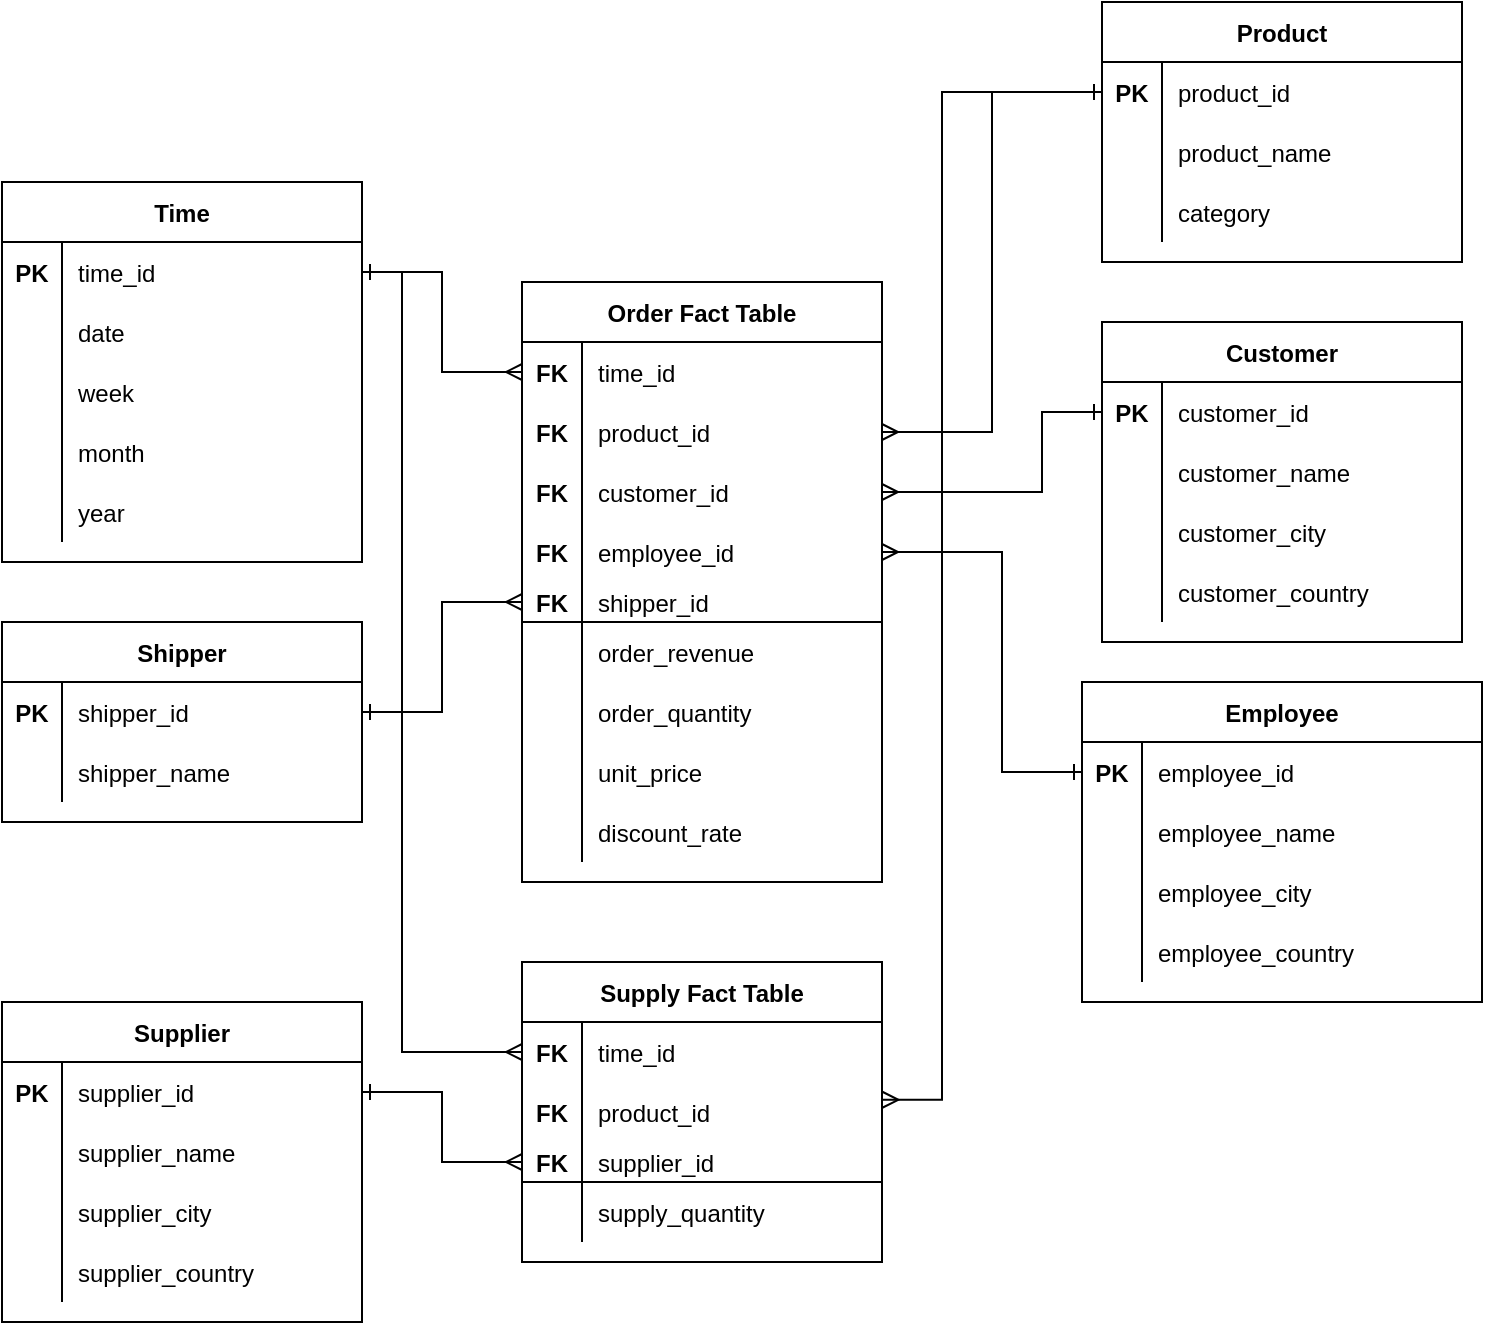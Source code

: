 <mxfile version="16.5.3" type="github">
  <diagram id="R2lEEEUBdFMjLlhIrx00" name="Page-1">
    <mxGraphModel dx="1261" dy="672" grid="1" gridSize="10" guides="1" tooltips="1" connect="1" arrows="1" fold="1" page="1" pageScale="1" pageWidth="850" pageHeight="1100" math="0" shadow="0" extFonts="Permanent Marker^https://fonts.googleapis.com/css?family=Permanent+Marker">
      <root>
        <mxCell id="0" />
        <mxCell id="1" parent="0" />
        <mxCell id="si4QWEtnoT7wcZtUPg7L-1" value="Order Fact Table" style="shape=table;startSize=30;container=1;collapsible=1;childLayout=tableLayout;fixedRows=1;rowLines=0;fontStyle=1;align=center;resizeLast=1;" vertex="1" parent="1">
          <mxGeometry x="270" y="330" width="180" height="300" as="geometry" />
        </mxCell>
        <mxCell id="si4QWEtnoT7wcZtUPg7L-5" value="" style="shape=tableRow;horizontal=0;startSize=0;swimlaneHead=0;swimlaneBody=0;fillColor=none;collapsible=0;dropTarget=0;points=[[0,0.5],[1,0.5]];portConstraint=eastwest;top=0;left=0;right=0;bottom=0;rounded=0;shadow=0;sketch=0;swimlaneFillColor=default;" vertex="1" parent="si4QWEtnoT7wcZtUPg7L-1">
          <mxGeometry y="30" width="180" height="30" as="geometry" />
        </mxCell>
        <mxCell id="si4QWEtnoT7wcZtUPg7L-6" value="FK" style="shape=partialRectangle;connectable=0;fillColor=none;top=0;left=0;bottom=0;right=0;editable=1;overflow=hidden;fontStyle=1" vertex="1" parent="si4QWEtnoT7wcZtUPg7L-5">
          <mxGeometry width="30" height="30" as="geometry">
            <mxRectangle width="30" height="30" as="alternateBounds" />
          </mxGeometry>
        </mxCell>
        <mxCell id="si4QWEtnoT7wcZtUPg7L-7" value="time_id" style="shape=partialRectangle;connectable=0;fillColor=none;top=0;left=0;bottom=0;right=0;align=left;spacingLeft=6;overflow=hidden;fontStyle=0" vertex="1" parent="si4QWEtnoT7wcZtUPg7L-5">
          <mxGeometry x="30" width="150" height="30" as="geometry">
            <mxRectangle width="150" height="30" as="alternateBounds" />
          </mxGeometry>
        </mxCell>
        <mxCell id="si4QWEtnoT7wcZtUPg7L-8" value="" style="shape=tableRow;horizontal=0;startSize=0;swimlaneHead=0;swimlaneBody=0;fillColor=none;collapsible=0;dropTarget=0;points=[[0,0.5],[1,0.5]];portConstraint=eastwest;top=0;left=0;right=0;bottom=0;" vertex="1" parent="si4QWEtnoT7wcZtUPg7L-1">
          <mxGeometry y="60" width="180" height="30" as="geometry" />
        </mxCell>
        <mxCell id="si4QWEtnoT7wcZtUPg7L-9" value="FK" style="shape=partialRectangle;connectable=0;fillColor=none;top=0;left=0;bottom=0;right=0;editable=1;overflow=hidden;fontStyle=1" vertex="1" parent="si4QWEtnoT7wcZtUPg7L-8">
          <mxGeometry width="30" height="30" as="geometry">
            <mxRectangle width="30" height="30" as="alternateBounds" />
          </mxGeometry>
        </mxCell>
        <mxCell id="si4QWEtnoT7wcZtUPg7L-10" value="product_id" style="shape=partialRectangle;connectable=0;fillColor=none;top=0;left=0;bottom=0;right=0;align=left;spacingLeft=6;overflow=hidden;" vertex="1" parent="si4QWEtnoT7wcZtUPg7L-8">
          <mxGeometry x="30" width="150" height="30" as="geometry">
            <mxRectangle width="150" height="30" as="alternateBounds" />
          </mxGeometry>
        </mxCell>
        <mxCell id="si4QWEtnoT7wcZtUPg7L-11" value="" style="shape=tableRow;horizontal=0;startSize=0;swimlaneHead=0;swimlaneBody=0;fillColor=none;collapsible=0;dropTarget=0;points=[[0,0.5],[1,0.5]];portConstraint=eastwest;top=0;left=0;right=0;bottom=0;" vertex="1" parent="si4QWEtnoT7wcZtUPg7L-1">
          <mxGeometry y="90" width="180" height="30" as="geometry" />
        </mxCell>
        <mxCell id="si4QWEtnoT7wcZtUPg7L-12" value="FK" style="shape=partialRectangle;connectable=0;fillColor=none;top=0;left=0;bottom=0;right=0;editable=1;overflow=hidden;fontStyle=1" vertex="1" parent="si4QWEtnoT7wcZtUPg7L-11">
          <mxGeometry width="30" height="30" as="geometry">
            <mxRectangle width="30" height="30" as="alternateBounds" />
          </mxGeometry>
        </mxCell>
        <mxCell id="si4QWEtnoT7wcZtUPg7L-13" value="customer_id" style="shape=partialRectangle;connectable=0;fillColor=none;top=0;left=0;bottom=0;right=0;align=left;spacingLeft=6;overflow=hidden;" vertex="1" parent="si4QWEtnoT7wcZtUPg7L-11">
          <mxGeometry x="30" width="150" height="30" as="geometry">
            <mxRectangle width="150" height="30" as="alternateBounds" />
          </mxGeometry>
        </mxCell>
        <mxCell id="si4QWEtnoT7wcZtUPg7L-14" style="shape=tableRow;horizontal=0;startSize=0;swimlaneHead=0;swimlaneBody=0;fillColor=none;collapsible=0;dropTarget=0;points=[[0,0.5],[1,0.5]];portConstraint=eastwest;top=0;left=0;right=0;bottom=0;" vertex="1" parent="si4QWEtnoT7wcZtUPg7L-1">
          <mxGeometry y="120" width="180" height="30" as="geometry" />
        </mxCell>
        <mxCell id="si4QWEtnoT7wcZtUPg7L-15" value="FK" style="shape=partialRectangle;connectable=0;fillColor=none;top=0;left=0;bottom=0;right=0;editable=1;overflow=hidden;fontStyle=1" vertex="1" parent="si4QWEtnoT7wcZtUPg7L-14">
          <mxGeometry width="30" height="30" as="geometry">
            <mxRectangle width="30" height="30" as="alternateBounds" />
          </mxGeometry>
        </mxCell>
        <mxCell id="si4QWEtnoT7wcZtUPg7L-16" value="employee_id" style="shape=partialRectangle;connectable=0;fillColor=none;top=0;left=0;bottom=0;right=0;align=left;spacingLeft=6;overflow=hidden;" vertex="1" parent="si4QWEtnoT7wcZtUPg7L-14">
          <mxGeometry x="30" width="150" height="30" as="geometry">
            <mxRectangle width="150" height="30" as="alternateBounds" />
          </mxGeometry>
        </mxCell>
        <mxCell id="si4QWEtnoT7wcZtUPg7L-2" value="" style="shape=tableRow;horizontal=0;startSize=0;swimlaneHead=0;swimlaneBody=0;fillColor=none;collapsible=0;dropTarget=0;points=[[0,0.5],[1,0.5]];portConstraint=eastwest;top=0;left=0;right=0;bottom=1;" vertex="1" parent="si4QWEtnoT7wcZtUPg7L-1">
          <mxGeometry y="150" width="180" height="20" as="geometry" />
        </mxCell>
        <mxCell id="si4QWEtnoT7wcZtUPg7L-3" value="FK" style="shape=partialRectangle;connectable=0;fillColor=none;top=0;left=0;bottom=0;right=0;fontStyle=1;overflow=hidden;" vertex="1" parent="si4QWEtnoT7wcZtUPg7L-2">
          <mxGeometry width="30" height="20" as="geometry">
            <mxRectangle width="30" height="20" as="alternateBounds" />
          </mxGeometry>
        </mxCell>
        <mxCell id="si4QWEtnoT7wcZtUPg7L-4" value="shipper_id" style="shape=partialRectangle;connectable=0;fillColor=none;top=0;left=0;bottom=0;right=0;align=left;spacingLeft=6;fontStyle=0;overflow=hidden;" vertex="1" parent="si4QWEtnoT7wcZtUPg7L-2">
          <mxGeometry x="30" width="150" height="20" as="geometry">
            <mxRectangle width="150" height="20" as="alternateBounds" />
          </mxGeometry>
        </mxCell>
        <mxCell id="si4QWEtnoT7wcZtUPg7L-17" style="shape=tableRow;horizontal=0;startSize=0;swimlaneHead=0;swimlaneBody=0;fillColor=none;collapsible=0;dropTarget=0;points=[[0,0.5],[1,0.5]];portConstraint=eastwest;top=0;left=0;right=0;bottom=0;" vertex="1" parent="si4QWEtnoT7wcZtUPg7L-1">
          <mxGeometry y="170" width="180" height="30" as="geometry" />
        </mxCell>
        <mxCell id="si4QWEtnoT7wcZtUPg7L-18" style="shape=partialRectangle;connectable=0;fillColor=none;top=0;left=0;bottom=0;right=0;editable=1;overflow=hidden;" vertex="1" parent="si4QWEtnoT7wcZtUPg7L-17">
          <mxGeometry width="30" height="30" as="geometry">
            <mxRectangle width="30" height="30" as="alternateBounds" />
          </mxGeometry>
        </mxCell>
        <mxCell id="si4QWEtnoT7wcZtUPg7L-19" value="order_revenue" style="shape=partialRectangle;connectable=0;fillColor=none;top=0;left=0;bottom=0;right=0;align=left;spacingLeft=6;overflow=hidden;" vertex="1" parent="si4QWEtnoT7wcZtUPg7L-17">
          <mxGeometry x="30" width="150" height="30" as="geometry">
            <mxRectangle width="150" height="30" as="alternateBounds" />
          </mxGeometry>
        </mxCell>
        <mxCell id="si4QWEtnoT7wcZtUPg7L-107" style="shape=tableRow;horizontal=0;startSize=0;swimlaneHead=0;swimlaneBody=0;fillColor=none;collapsible=0;dropTarget=0;points=[[0,0.5],[1,0.5]];portConstraint=eastwest;top=0;left=0;right=0;bottom=0;" vertex="1" parent="si4QWEtnoT7wcZtUPg7L-1">
          <mxGeometry y="200" width="180" height="30" as="geometry" />
        </mxCell>
        <mxCell id="si4QWEtnoT7wcZtUPg7L-108" style="shape=partialRectangle;connectable=0;fillColor=none;top=0;left=0;bottom=0;right=0;editable=1;overflow=hidden;" vertex="1" parent="si4QWEtnoT7wcZtUPg7L-107">
          <mxGeometry width="30" height="30" as="geometry">
            <mxRectangle width="30" height="30" as="alternateBounds" />
          </mxGeometry>
        </mxCell>
        <mxCell id="si4QWEtnoT7wcZtUPg7L-109" value="order_quantity" style="shape=partialRectangle;connectable=0;fillColor=none;top=0;left=0;bottom=0;right=0;align=left;spacingLeft=6;overflow=hidden;" vertex="1" parent="si4QWEtnoT7wcZtUPg7L-107">
          <mxGeometry x="30" width="150" height="30" as="geometry">
            <mxRectangle width="150" height="30" as="alternateBounds" />
          </mxGeometry>
        </mxCell>
        <mxCell id="si4QWEtnoT7wcZtUPg7L-104" style="shape=tableRow;horizontal=0;startSize=0;swimlaneHead=0;swimlaneBody=0;fillColor=none;collapsible=0;dropTarget=0;points=[[0,0.5],[1,0.5]];portConstraint=eastwest;top=0;left=0;right=0;bottom=0;" vertex="1" parent="si4QWEtnoT7wcZtUPg7L-1">
          <mxGeometry y="230" width="180" height="30" as="geometry" />
        </mxCell>
        <mxCell id="si4QWEtnoT7wcZtUPg7L-105" style="shape=partialRectangle;connectable=0;fillColor=none;top=0;left=0;bottom=0;right=0;editable=1;overflow=hidden;" vertex="1" parent="si4QWEtnoT7wcZtUPg7L-104">
          <mxGeometry width="30" height="30" as="geometry">
            <mxRectangle width="30" height="30" as="alternateBounds" />
          </mxGeometry>
        </mxCell>
        <mxCell id="si4QWEtnoT7wcZtUPg7L-106" value="unit_price" style="shape=partialRectangle;connectable=0;fillColor=none;top=0;left=0;bottom=0;right=0;align=left;spacingLeft=6;overflow=hidden;" vertex="1" parent="si4QWEtnoT7wcZtUPg7L-104">
          <mxGeometry x="30" width="150" height="30" as="geometry">
            <mxRectangle width="150" height="30" as="alternateBounds" />
          </mxGeometry>
        </mxCell>
        <mxCell id="si4QWEtnoT7wcZtUPg7L-110" style="shape=tableRow;horizontal=0;startSize=0;swimlaneHead=0;swimlaneBody=0;fillColor=none;collapsible=0;dropTarget=0;points=[[0,0.5],[1,0.5]];portConstraint=eastwest;top=0;left=0;right=0;bottom=0;" vertex="1" parent="si4QWEtnoT7wcZtUPg7L-1">
          <mxGeometry y="260" width="180" height="30" as="geometry" />
        </mxCell>
        <mxCell id="si4QWEtnoT7wcZtUPg7L-111" style="shape=partialRectangle;connectable=0;fillColor=none;top=0;left=0;bottom=0;right=0;editable=1;overflow=hidden;" vertex="1" parent="si4QWEtnoT7wcZtUPg7L-110">
          <mxGeometry width="30" height="30" as="geometry">
            <mxRectangle width="30" height="30" as="alternateBounds" />
          </mxGeometry>
        </mxCell>
        <mxCell id="si4QWEtnoT7wcZtUPg7L-112" value="discount_rate" style="shape=partialRectangle;connectable=0;fillColor=none;top=0;left=0;bottom=0;right=0;align=left;spacingLeft=6;overflow=hidden;" vertex="1" parent="si4QWEtnoT7wcZtUPg7L-110">
          <mxGeometry x="30" width="150" height="30" as="geometry">
            <mxRectangle width="150" height="30" as="alternateBounds" />
          </mxGeometry>
        </mxCell>
        <mxCell id="si4QWEtnoT7wcZtUPg7L-20" value="Customer" style="shape=table;startSize=30;container=1;collapsible=1;childLayout=tableLayout;fixedRows=1;rowLines=0;fontStyle=1;align=center;resizeLast=1;" vertex="1" parent="1">
          <mxGeometry x="560" y="350" width="180" height="160" as="geometry" />
        </mxCell>
        <mxCell id="si4QWEtnoT7wcZtUPg7L-21" value="" style="shape=tableRow;horizontal=0;startSize=0;swimlaneHead=0;swimlaneBody=0;fillColor=none;collapsible=0;dropTarget=0;points=[[0,0.5],[1,0.5]];portConstraint=eastwest;top=0;left=0;right=0;bottom=0;rounded=0;shadow=0;sketch=0;swimlaneFillColor=default;" vertex="1" parent="si4QWEtnoT7wcZtUPg7L-20">
          <mxGeometry y="30" width="180" height="30" as="geometry" />
        </mxCell>
        <mxCell id="si4QWEtnoT7wcZtUPg7L-22" value="PK" style="shape=partialRectangle;connectable=0;fillColor=none;top=0;left=0;bottom=0;right=0;editable=1;overflow=hidden;fontStyle=1" vertex="1" parent="si4QWEtnoT7wcZtUPg7L-21">
          <mxGeometry width="30" height="30" as="geometry">
            <mxRectangle width="30" height="30" as="alternateBounds" />
          </mxGeometry>
        </mxCell>
        <mxCell id="si4QWEtnoT7wcZtUPg7L-23" value="customer_id" style="shape=partialRectangle;connectable=0;fillColor=none;top=0;left=0;bottom=0;right=0;align=left;spacingLeft=6;overflow=hidden;fontStyle=0" vertex="1" parent="si4QWEtnoT7wcZtUPg7L-21">
          <mxGeometry x="30" width="150" height="30" as="geometry">
            <mxRectangle width="150" height="30" as="alternateBounds" />
          </mxGeometry>
        </mxCell>
        <mxCell id="si4QWEtnoT7wcZtUPg7L-24" value="" style="shape=tableRow;horizontal=0;startSize=0;swimlaneHead=0;swimlaneBody=0;fillColor=none;collapsible=0;dropTarget=0;points=[[0,0.5],[1,0.5]];portConstraint=eastwest;top=0;left=0;right=0;bottom=0;" vertex="1" parent="si4QWEtnoT7wcZtUPg7L-20">
          <mxGeometry y="60" width="180" height="30" as="geometry" />
        </mxCell>
        <mxCell id="si4QWEtnoT7wcZtUPg7L-25" value="" style="shape=partialRectangle;connectable=0;fillColor=none;top=0;left=0;bottom=0;right=0;editable=1;overflow=hidden;" vertex="1" parent="si4QWEtnoT7wcZtUPg7L-24">
          <mxGeometry width="30" height="30" as="geometry">
            <mxRectangle width="30" height="30" as="alternateBounds" />
          </mxGeometry>
        </mxCell>
        <mxCell id="si4QWEtnoT7wcZtUPg7L-26" value="customer_name" style="shape=partialRectangle;connectable=0;fillColor=none;top=0;left=0;bottom=0;right=0;align=left;spacingLeft=6;overflow=hidden;" vertex="1" parent="si4QWEtnoT7wcZtUPg7L-24">
          <mxGeometry x="30" width="150" height="30" as="geometry">
            <mxRectangle width="150" height="30" as="alternateBounds" />
          </mxGeometry>
        </mxCell>
        <mxCell id="si4QWEtnoT7wcZtUPg7L-27" value="" style="shape=tableRow;horizontal=0;startSize=0;swimlaneHead=0;swimlaneBody=0;fillColor=none;collapsible=0;dropTarget=0;points=[[0,0.5],[1,0.5]];portConstraint=eastwest;top=0;left=0;right=0;bottom=0;" vertex="1" parent="si4QWEtnoT7wcZtUPg7L-20">
          <mxGeometry y="90" width="180" height="30" as="geometry" />
        </mxCell>
        <mxCell id="si4QWEtnoT7wcZtUPg7L-28" value="" style="shape=partialRectangle;connectable=0;fillColor=none;top=0;left=0;bottom=0;right=0;editable=1;overflow=hidden;" vertex="1" parent="si4QWEtnoT7wcZtUPg7L-27">
          <mxGeometry width="30" height="30" as="geometry">
            <mxRectangle width="30" height="30" as="alternateBounds" />
          </mxGeometry>
        </mxCell>
        <mxCell id="si4QWEtnoT7wcZtUPg7L-29" value="customer_city" style="shape=partialRectangle;connectable=0;fillColor=none;top=0;left=0;bottom=0;right=0;align=left;spacingLeft=6;overflow=hidden;" vertex="1" parent="si4QWEtnoT7wcZtUPg7L-27">
          <mxGeometry x="30" width="150" height="30" as="geometry">
            <mxRectangle width="150" height="30" as="alternateBounds" />
          </mxGeometry>
        </mxCell>
        <mxCell id="si4QWEtnoT7wcZtUPg7L-30" style="shape=tableRow;horizontal=0;startSize=0;swimlaneHead=0;swimlaneBody=0;fillColor=none;collapsible=0;dropTarget=0;points=[[0,0.5],[1,0.5]];portConstraint=eastwest;top=0;left=0;right=0;bottom=0;" vertex="1" parent="si4QWEtnoT7wcZtUPg7L-20">
          <mxGeometry y="120" width="180" height="30" as="geometry" />
        </mxCell>
        <mxCell id="si4QWEtnoT7wcZtUPg7L-31" style="shape=partialRectangle;connectable=0;fillColor=none;top=0;left=0;bottom=0;right=0;editable=1;overflow=hidden;" vertex="1" parent="si4QWEtnoT7wcZtUPg7L-30">
          <mxGeometry width="30" height="30" as="geometry">
            <mxRectangle width="30" height="30" as="alternateBounds" />
          </mxGeometry>
        </mxCell>
        <mxCell id="si4QWEtnoT7wcZtUPg7L-32" value="customer_country" style="shape=partialRectangle;connectable=0;fillColor=none;top=0;left=0;bottom=0;right=0;align=left;spacingLeft=6;overflow=hidden;" vertex="1" parent="si4QWEtnoT7wcZtUPg7L-30">
          <mxGeometry x="30" width="150" height="30" as="geometry">
            <mxRectangle width="150" height="30" as="alternateBounds" />
          </mxGeometry>
        </mxCell>
        <mxCell id="si4QWEtnoT7wcZtUPg7L-45" value="Product" style="shape=table;startSize=30;container=1;collapsible=1;childLayout=tableLayout;fixedRows=1;rowLines=0;fontStyle=1;align=center;resizeLast=1;" vertex="1" parent="1">
          <mxGeometry x="560" y="190" width="180" height="130" as="geometry" />
        </mxCell>
        <mxCell id="si4QWEtnoT7wcZtUPg7L-46" value="" style="shape=tableRow;horizontal=0;startSize=0;swimlaneHead=0;swimlaneBody=0;fillColor=none;collapsible=0;dropTarget=0;points=[[0,0.5],[1,0.5]];portConstraint=eastwest;top=0;left=0;right=0;bottom=0;rounded=0;shadow=0;sketch=0;swimlaneFillColor=default;" vertex="1" parent="si4QWEtnoT7wcZtUPg7L-45">
          <mxGeometry y="30" width="180" height="30" as="geometry" />
        </mxCell>
        <mxCell id="si4QWEtnoT7wcZtUPg7L-47" value="PK" style="shape=partialRectangle;connectable=0;fillColor=none;top=0;left=0;bottom=0;right=0;editable=1;overflow=hidden;fontStyle=1" vertex="1" parent="si4QWEtnoT7wcZtUPg7L-46">
          <mxGeometry width="30" height="30" as="geometry">
            <mxRectangle width="30" height="30" as="alternateBounds" />
          </mxGeometry>
        </mxCell>
        <mxCell id="si4QWEtnoT7wcZtUPg7L-48" value="product_id" style="shape=partialRectangle;connectable=0;fillColor=none;top=0;left=0;bottom=0;right=0;align=left;spacingLeft=6;overflow=hidden;fontStyle=0" vertex="1" parent="si4QWEtnoT7wcZtUPg7L-46">
          <mxGeometry x="30" width="150" height="30" as="geometry">
            <mxRectangle width="150" height="30" as="alternateBounds" />
          </mxGeometry>
        </mxCell>
        <mxCell id="si4QWEtnoT7wcZtUPg7L-49" value="" style="shape=tableRow;horizontal=0;startSize=0;swimlaneHead=0;swimlaneBody=0;fillColor=none;collapsible=0;dropTarget=0;points=[[0,0.5],[1,0.5]];portConstraint=eastwest;top=0;left=0;right=0;bottom=0;" vertex="1" parent="si4QWEtnoT7wcZtUPg7L-45">
          <mxGeometry y="60" width="180" height="30" as="geometry" />
        </mxCell>
        <mxCell id="si4QWEtnoT7wcZtUPg7L-50" value="" style="shape=partialRectangle;connectable=0;fillColor=none;top=0;left=0;bottom=0;right=0;editable=1;overflow=hidden;" vertex="1" parent="si4QWEtnoT7wcZtUPg7L-49">
          <mxGeometry width="30" height="30" as="geometry">
            <mxRectangle width="30" height="30" as="alternateBounds" />
          </mxGeometry>
        </mxCell>
        <mxCell id="si4QWEtnoT7wcZtUPg7L-51" value="product_name" style="shape=partialRectangle;connectable=0;fillColor=none;top=0;left=0;bottom=0;right=0;align=left;spacingLeft=6;overflow=hidden;" vertex="1" parent="si4QWEtnoT7wcZtUPg7L-49">
          <mxGeometry x="30" width="150" height="30" as="geometry">
            <mxRectangle width="150" height="30" as="alternateBounds" />
          </mxGeometry>
        </mxCell>
        <mxCell id="si4QWEtnoT7wcZtUPg7L-52" value="" style="shape=tableRow;horizontal=0;startSize=0;swimlaneHead=0;swimlaneBody=0;fillColor=none;collapsible=0;dropTarget=0;points=[[0,0.5],[1,0.5]];portConstraint=eastwest;top=0;left=0;right=0;bottom=0;" vertex="1" parent="si4QWEtnoT7wcZtUPg7L-45">
          <mxGeometry y="90" width="180" height="30" as="geometry" />
        </mxCell>
        <mxCell id="si4QWEtnoT7wcZtUPg7L-53" value="" style="shape=partialRectangle;connectable=0;fillColor=none;top=0;left=0;bottom=0;right=0;editable=1;overflow=hidden;" vertex="1" parent="si4QWEtnoT7wcZtUPg7L-52">
          <mxGeometry width="30" height="30" as="geometry">
            <mxRectangle width="30" height="30" as="alternateBounds" />
          </mxGeometry>
        </mxCell>
        <mxCell id="si4QWEtnoT7wcZtUPg7L-54" value="category" style="shape=partialRectangle;connectable=0;fillColor=none;top=0;left=0;bottom=0;right=0;align=left;spacingLeft=6;overflow=hidden;" vertex="1" parent="si4QWEtnoT7wcZtUPg7L-52">
          <mxGeometry x="30" width="150" height="30" as="geometry">
            <mxRectangle width="150" height="30" as="alternateBounds" />
          </mxGeometry>
        </mxCell>
        <mxCell id="si4QWEtnoT7wcZtUPg7L-61" value="Employee" style="shape=table;startSize=30;container=1;collapsible=1;childLayout=tableLayout;fixedRows=1;rowLines=0;fontStyle=1;align=center;resizeLast=1;" vertex="1" parent="1">
          <mxGeometry x="550" y="530" width="200" height="160" as="geometry" />
        </mxCell>
        <mxCell id="si4QWEtnoT7wcZtUPg7L-71" value="" style="shape=tableRow;horizontal=0;startSize=0;swimlaneHead=0;swimlaneBody=0;fillColor=none;collapsible=0;dropTarget=0;points=[[0,0.5],[1,0.5]];portConstraint=eastwest;top=0;left=0;right=0;bottom=0;" vertex="1" parent="si4QWEtnoT7wcZtUPg7L-61">
          <mxGeometry y="30" width="200" height="30" as="geometry" />
        </mxCell>
        <mxCell id="si4QWEtnoT7wcZtUPg7L-72" value="PK" style="shape=partialRectangle;connectable=0;fillColor=none;top=0;left=0;bottom=0;right=0;editable=1;overflow=hidden;fontStyle=1" vertex="1" parent="si4QWEtnoT7wcZtUPg7L-71">
          <mxGeometry width="30" height="30" as="geometry">
            <mxRectangle width="30" height="30" as="alternateBounds" />
          </mxGeometry>
        </mxCell>
        <mxCell id="si4QWEtnoT7wcZtUPg7L-73" value="employee_id" style="shape=partialRectangle;connectable=0;fillColor=none;top=0;left=0;bottom=0;right=0;align=left;spacingLeft=6;overflow=hidden;" vertex="1" parent="si4QWEtnoT7wcZtUPg7L-71">
          <mxGeometry x="30" width="170" height="30" as="geometry">
            <mxRectangle width="170" height="30" as="alternateBounds" />
          </mxGeometry>
        </mxCell>
        <mxCell id="si4QWEtnoT7wcZtUPg7L-130" style="shape=tableRow;horizontal=0;startSize=0;swimlaneHead=0;swimlaneBody=0;fillColor=none;collapsible=0;dropTarget=0;points=[[0,0.5],[1,0.5]];portConstraint=eastwest;top=0;left=0;right=0;bottom=0;" vertex="1" parent="si4QWEtnoT7wcZtUPg7L-61">
          <mxGeometry y="60" width="200" height="30" as="geometry" />
        </mxCell>
        <mxCell id="si4QWEtnoT7wcZtUPg7L-131" style="shape=partialRectangle;connectable=0;fillColor=none;top=0;left=0;bottom=0;right=0;editable=1;overflow=hidden;" vertex="1" parent="si4QWEtnoT7wcZtUPg7L-130">
          <mxGeometry width="30" height="30" as="geometry">
            <mxRectangle width="30" height="30" as="alternateBounds" />
          </mxGeometry>
        </mxCell>
        <mxCell id="si4QWEtnoT7wcZtUPg7L-132" value="employee_name" style="shape=partialRectangle;connectable=0;fillColor=none;top=0;left=0;bottom=0;right=0;align=left;spacingLeft=6;overflow=hidden;" vertex="1" parent="si4QWEtnoT7wcZtUPg7L-130">
          <mxGeometry x="30" width="170" height="30" as="geometry">
            <mxRectangle width="170" height="30" as="alternateBounds" />
          </mxGeometry>
        </mxCell>
        <mxCell id="si4QWEtnoT7wcZtUPg7L-127" style="shape=tableRow;horizontal=0;startSize=0;swimlaneHead=0;swimlaneBody=0;fillColor=none;collapsible=0;dropTarget=0;points=[[0,0.5],[1,0.5]];portConstraint=eastwest;top=0;left=0;right=0;bottom=0;" vertex="1" parent="si4QWEtnoT7wcZtUPg7L-61">
          <mxGeometry y="90" width="200" height="30" as="geometry" />
        </mxCell>
        <mxCell id="si4QWEtnoT7wcZtUPg7L-128" style="shape=partialRectangle;connectable=0;fillColor=none;top=0;left=0;bottom=0;right=0;editable=1;overflow=hidden;" vertex="1" parent="si4QWEtnoT7wcZtUPg7L-127">
          <mxGeometry width="30" height="30" as="geometry">
            <mxRectangle width="30" height="30" as="alternateBounds" />
          </mxGeometry>
        </mxCell>
        <mxCell id="si4QWEtnoT7wcZtUPg7L-129" value="employee_city" style="shape=partialRectangle;connectable=0;fillColor=none;top=0;left=0;bottom=0;right=0;align=left;spacingLeft=6;overflow=hidden;" vertex="1" parent="si4QWEtnoT7wcZtUPg7L-127">
          <mxGeometry x="30" width="170" height="30" as="geometry">
            <mxRectangle width="170" height="30" as="alternateBounds" />
          </mxGeometry>
        </mxCell>
        <mxCell id="si4QWEtnoT7wcZtUPg7L-124" style="shape=tableRow;horizontal=0;startSize=0;swimlaneHead=0;swimlaneBody=0;fillColor=none;collapsible=0;dropTarget=0;points=[[0,0.5],[1,0.5]];portConstraint=eastwest;top=0;left=0;right=0;bottom=0;" vertex="1" parent="si4QWEtnoT7wcZtUPg7L-61">
          <mxGeometry y="120" width="200" height="30" as="geometry" />
        </mxCell>
        <mxCell id="si4QWEtnoT7wcZtUPg7L-125" style="shape=partialRectangle;connectable=0;fillColor=none;top=0;left=0;bottom=0;right=0;editable=1;overflow=hidden;" vertex="1" parent="si4QWEtnoT7wcZtUPg7L-124">
          <mxGeometry width="30" height="30" as="geometry">
            <mxRectangle width="30" height="30" as="alternateBounds" />
          </mxGeometry>
        </mxCell>
        <mxCell id="si4QWEtnoT7wcZtUPg7L-126" value="employee_country" style="shape=partialRectangle;connectable=0;fillColor=none;top=0;left=0;bottom=0;right=0;align=left;spacingLeft=6;overflow=hidden;" vertex="1" parent="si4QWEtnoT7wcZtUPg7L-124">
          <mxGeometry x="30" width="170" height="30" as="geometry">
            <mxRectangle width="170" height="30" as="alternateBounds" />
          </mxGeometry>
        </mxCell>
        <mxCell id="si4QWEtnoT7wcZtUPg7L-74" value="Shipper" style="shape=table;startSize=30;container=1;collapsible=1;childLayout=tableLayout;fixedRows=1;rowLines=0;fontStyle=1;align=center;resizeLast=1;" vertex="1" parent="1">
          <mxGeometry x="10" y="500" width="180" height="100" as="geometry" />
        </mxCell>
        <mxCell id="si4QWEtnoT7wcZtUPg7L-75" value="" style="shape=tableRow;horizontal=0;startSize=0;swimlaneHead=0;swimlaneBody=0;fillColor=none;collapsible=0;dropTarget=0;points=[[0,0.5],[1,0.5]];portConstraint=eastwest;top=0;left=0;right=0;bottom=0;rounded=0;shadow=0;sketch=0;swimlaneFillColor=default;" vertex="1" parent="si4QWEtnoT7wcZtUPg7L-74">
          <mxGeometry y="30" width="180" height="30" as="geometry" />
        </mxCell>
        <mxCell id="si4QWEtnoT7wcZtUPg7L-76" value="PK" style="shape=partialRectangle;connectable=0;fillColor=none;top=0;left=0;bottom=0;right=0;editable=1;overflow=hidden;fontStyle=1" vertex="1" parent="si4QWEtnoT7wcZtUPg7L-75">
          <mxGeometry width="30" height="30" as="geometry">
            <mxRectangle width="30" height="30" as="alternateBounds" />
          </mxGeometry>
        </mxCell>
        <mxCell id="si4QWEtnoT7wcZtUPg7L-77" value="shipper_id" style="shape=partialRectangle;connectable=0;fillColor=none;top=0;left=0;bottom=0;right=0;align=left;spacingLeft=6;overflow=hidden;fontStyle=0" vertex="1" parent="si4QWEtnoT7wcZtUPg7L-75">
          <mxGeometry x="30" width="150" height="30" as="geometry">
            <mxRectangle width="150" height="30" as="alternateBounds" />
          </mxGeometry>
        </mxCell>
        <mxCell id="si4QWEtnoT7wcZtUPg7L-78" value="" style="shape=tableRow;horizontal=0;startSize=0;swimlaneHead=0;swimlaneBody=0;fillColor=none;collapsible=0;dropTarget=0;points=[[0,0.5],[1,0.5]];portConstraint=eastwest;top=0;left=0;right=0;bottom=0;" vertex="1" parent="si4QWEtnoT7wcZtUPg7L-74">
          <mxGeometry y="60" width="180" height="30" as="geometry" />
        </mxCell>
        <mxCell id="si4QWEtnoT7wcZtUPg7L-79" value="" style="shape=partialRectangle;connectable=0;fillColor=none;top=0;left=0;bottom=0;right=0;editable=1;overflow=hidden;" vertex="1" parent="si4QWEtnoT7wcZtUPg7L-78">
          <mxGeometry width="30" height="30" as="geometry">
            <mxRectangle width="30" height="30" as="alternateBounds" />
          </mxGeometry>
        </mxCell>
        <mxCell id="si4QWEtnoT7wcZtUPg7L-80" value="shipper_name" style="shape=partialRectangle;connectable=0;fillColor=none;top=0;left=0;bottom=0;right=0;align=left;spacingLeft=6;overflow=hidden;" vertex="1" parent="si4QWEtnoT7wcZtUPg7L-78">
          <mxGeometry x="30" width="150" height="30" as="geometry">
            <mxRectangle width="150" height="30" as="alternateBounds" />
          </mxGeometry>
        </mxCell>
        <mxCell id="si4QWEtnoT7wcZtUPg7L-87" value="Time" style="shape=table;startSize=30;container=1;collapsible=1;childLayout=tableLayout;fixedRows=1;rowLines=0;fontStyle=1;align=center;resizeLast=1;" vertex="1" parent="1">
          <mxGeometry x="10" y="280" width="180" height="190" as="geometry" />
        </mxCell>
        <mxCell id="si4QWEtnoT7wcZtUPg7L-88" value="" style="shape=tableRow;horizontal=0;startSize=0;swimlaneHead=0;swimlaneBody=0;fillColor=none;collapsible=0;dropTarget=0;points=[[0,0.5],[1,0.5]];portConstraint=eastwest;top=0;left=0;right=0;bottom=0;rounded=0;shadow=0;sketch=0;swimlaneFillColor=default;" vertex="1" parent="si4QWEtnoT7wcZtUPg7L-87">
          <mxGeometry y="30" width="180" height="30" as="geometry" />
        </mxCell>
        <mxCell id="si4QWEtnoT7wcZtUPg7L-89" value="PK" style="shape=partialRectangle;connectable=0;fillColor=none;top=0;left=0;bottom=0;right=0;editable=1;overflow=hidden;fontStyle=1" vertex="1" parent="si4QWEtnoT7wcZtUPg7L-88">
          <mxGeometry width="30" height="30" as="geometry">
            <mxRectangle width="30" height="30" as="alternateBounds" />
          </mxGeometry>
        </mxCell>
        <mxCell id="si4QWEtnoT7wcZtUPg7L-90" value="time_id" style="shape=partialRectangle;connectable=0;fillColor=none;top=0;left=0;bottom=0;right=0;align=left;spacingLeft=6;overflow=hidden;fontStyle=0" vertex="1" parent="si4QWEtnoT7wcZtUPg7L-88">
          <mxGeometry x="30" width="150" height="30" as="geometry">
            <mxRectangle width="150" height="30" as="alternateBounds" />
          </mxGeometry>
        </mxCell>
        <mxCell id="si4QWEtnoT7wcZtUPg7L-91" value="" style="shape=tableRow;horizontal=0;startSize=0;swimlaneHead=0;swimlaneBody=0;fillColor=none;collapsible=0;dropTarget=0;points=[[0,0.5],[1,0.5]];portConstraint=eastwest;top=0;left=0;right=0;bottom=0;" vertex="1" parent="si4QWEtnoT7wcZtUPg7L-87">
          <mxGeometry y="60" width="180" height="30" as="geometry" />
        </mxCell>
        <mxCell id="si4QWEtnoT7wcZtUPg7L-92" value="" style="shape=partialRectangle;connectable=0;fillColor=none;top=0;left=0;bottom=0;right=0;editable=1;overflow=hidden;" vertex="1" parent="si4QWEtnoT7wcZtUPg7L-91">
          <mxGeometry width="30" height="30" as="geometry">
            <mxRectangle width="30" height="30" as="alternateBounds" />
          </mxGeometry>
        </mxCell>
        <mxCell id="si4QWEtnoT7wcZtUPg7L-93" value="date" style="shape=partialRectangle;connectable=0;fillColor=none;top=0;left=0;bottom=0;right=0;align=left;spacingLeft=6;overflow=hidden;" vertex="1" parent="si4QWEtnoT7wcZtUPg7L-91">
          <mxGeometry x="30" width="150" height="30" as="geometry">
            <mxRectangle width="150" height="30" as="alternateBounds" />
          </mxGeometry>
        </mxCell>
        <mxCell id="si4QWEtnoT7wcZtUPg7L-94" value="" style="shape=tableRow;horizontal=0;startSize=0;swimlaneHead=0;swimlaneBody=0;fillColor=none;collapsible=0;dropTarget=0;points=[[0,0.5],[1,0.5]];portConstraint=eastwest;top=0;left=0;right=0;bottom=0;" vertex="1" parent="si4QWEtnoT7wcZtUPg7L-87">
          <mxGeometry y="90" width="180" height="30" as="geometry" />
        </mxCell>
        <mxCell id="si4QWEtnoT7wcZtUPg7L-95" value="" style="shape=partialRectangle;connectable=0;fillColor=none;top=0;left=0;bottom=0;right=0;editable=1;overflow=hidden;" vertex="1" parent="si4QWEtnoT7wcZtUPg7L-94">
          <mxGeometry width="30" height="30" as="geometry">
            <mxRectangle width="30" height="30" as="alternateBounds" />
          </mxGeometry>
        </mxCell>
        <mxCell id="si4QWEtnoT7wcZtUPg7L-96" value="week" style="shape=partialRectangle;connectable=0;fillColor=none;top=0;left=0;bottom=0;right=0;align=left;spacingLeft=6;overflow=hidden;" vertex="1" parent="si4QWEtnoT7wcZtUPg7L-94">
          <mxGeometry x="30" width="150" height="30" as="geometry">
            <mxRectangle width="150" height="30" as="alternateBounds" />
          </mxGeometry>
        </mxCell>
        <mxCell id="si4QWEtnoT7wcZtUPg7L-97" value="" style="shape=tableRow;horizontal=0;startSize=0;swimlaneHead=0;swimlaneBody=0;fillColor=none;collapsible=0;dropTarget=0;points=[[0,0.5],[1,0.5]];portConstraint=eastwest;top=0;left=0;right=0;bottom=0;" vertex="1" parent="si4QWEtnoT7wcZtUPg7L-87">
          <mxGeometry y="120" width="180" height="30" as="geometry" />
        </mxCell>
        <mxCell id="si4QWEtnoT7wcZtUPg7L-98" value="" style="shape=partialRectangle;connectable=0;fillColor=none;top=0;left=0;bottom=0;right=0;editable=1;overflow=hidden;" vertex="1" parent="si4QWEtnoT7wcZtUPg7L-97">
          <mxGeometry width="30" height="30" as="geometry">
            <mxRectangle width="30" height="30" as="alternateBounds" />
          </mxGeometry>
        </mxCell>
        <mxCell id="si4QWEtnoT7wcZtUPg7L-99" value="month" style="shape=partialRectangle;connectable=0;fillColor=none;top=0;left=0;bottom=0;right=0;align=left;spacingLeft=6;overflow=hidden;" vertex="1" parent="si4QWEtnoT7wcZtUPg7L-97">
          <mxGeometry x="30" width="150" height="30" as="geometry">
            <mxRectangle width="150" height="30" as="alternateBounds" />
          </mxGeometry>
        </mxCell>
        <mxCell id="si4QWEtnoT7wcZtUPg7L-100" value="" style="shape=tableRow;horizontal=0;startSize=0;swimlaneHead=0;swimlaneBody=0;fillColor=none;collapsible=0;dropTarget=0;points=[[0,0.5],[1,0.5]];portConstraint=eastwest;top=0;left=0;right=0;bottom=0;" vertex="1" parent="si4QWEtnoT7wcZtUPg7L-87">
          <mxGeometry y="150" width="180" height="30" as="geometry" />
        </mxCell>
        <mxCell id="si4QWEtnoT7wcZtUPg7L-101" value="" style="shape=partialRectangle;connectable=0;fillColor=none;top=0;left=0;bottom=0;right=0;editable=1;overflow=hidden;" vertex="1" parent="si4QWEtnoT7wcZtUPg7L-100">
          <mxGeometry width="30" height="30" as="geometry">
            <mxRectangle width="30" height="30" as="alternateBounds" />
          </mxGeometry>
        </mxCell>
        <mxCell id="si4QWEtnoT7wcZtUPg7L-102" value="year" style="shape=partialRectangle;connectable=0;fillColor=none;top=0;left=0;bottom=0;right=0;align=left;spacingLeft=6;overflow=hidden;" vertex="1" parent="si4QWEtnoT7wcZtUPg7L-100">
          <mxGeometry x="30" width="150" height="30" as="geometry">
            <mxRectangle width="150" height="30" as="alternateBounds" />
          </mxGeometry>
        </mxCell>
        <mxCell id="si4QWEtnoT7wcZtUPg7L-113" style="edgeStyle=orthogonalEdgeStyle;rounded=0;orthogonalLoop=1;jettySize=auto;html=1;entryX=0;entryY=0.5;entryDx=0;entryDy=0;startArrow=ERone;startFill=0;endArrow=ERmany;endFill=0;" edge="1" parent="1" source="si4QWEtnoT7wcZtUPg7L-75" target="si4QWEtnoT7wcZtUPg7L-2">
          <mxGeometry relative="1" as="geometry" />
        </mxCell>
        <mxCell id="si4QWEtnoT7wcZtUPg7L-114" style="edgeStyle=orthogonalEdgeStyle;rounded=0;orthogonalLoop=1;jettySize=auto;html=1;entryX=0;entryY=0.5;entryDx=0;entryDy=0;startArrow=ERone;startFill=0;endArrow=ERmany;endFill=0;exitX=1;exitY=0.5;exitDx=0;exitDy=0;" edge="1" parent="1" source="si4QWEtnoT7wcZtUPg7L-88" target="si4QWEtnoT7wcZtUPg7L-5">
          <mxGeometry relative="1" as="geometry">
            <mxPoint x="200" y="555" as="sourcePoint" />
            <mxPoint x="280" y="475" as="targetPoint" />
          </mxGeometry>
        </mxCell>
        <mxCell id="si4QWEtnoT7wcZtUPg7L-115" style="edgeStyle=orthogonalEdgeStyle;rounded=0;orthogonalLoop=1;jettySize=auto;html=1;entryX=1;entryY=0.5;entryDx=0;entryDy=0;startArrow=ERone;startFill=0;endArrow=ERmany;endFill=0;" edge="1" parent="1" target="si4QWEtnoT7wcZtUPg7L-14">
          <mxGeometry relative="1" as="geometry">
            <mxPoint x="550" y="575" as="sourcePoint" />
            <mxPoint x="280" y="500" as="targetPoint" />
            <Array as="points">
              <mxPoint x="510" y="575" />
              <mxPoint x="510" y="465" />
            </Array>
          </mxGeometry>
        </mxCell>
        <mxCell id="si4QWEtnoT7wcZtUPg7L-116" style="edgeStyle=orthogonalEdgeStyle;rounded=0;orthogonalLoop=1;jettySize=auto;html=1;entryX=1;entryY=0.5;entryDx=0;entryDy=0;startArrow=ERone;startFill=0;endArrow=ERmany;endFill=0;exitX=0;exitY=0.5;exitDx=0;exitDy=0;" edge="1" parent="1" source="si4QWEtnoT7wcZtUPg7L-46" target="si4QWEtnoT7wcZtUPg7L-8">
          <mxGeometry relative="1" as="geometry">
            <mxPoint x="560" y="515" as="sourcePoint" />
            <mxPoint x="460" y="475" as="targetPoint" />
          </mxGeometry>
        </mxCell>
        <mxCell id="si4QWEtnoT7wcZtUPg7L-117" style="edgeStyle=orthogonalEdgeStyle;rounded=0;orthogonalLoop=1;jettySize=auto;html=1;entryX=1;entryY=0.5;entryDx=0;entryDy=0;startArrow=ERone;startFill=0;endArrow=ERmany;endFill=0;exitX=0;exitY=0.5;exitDx=0;exitDy=0;" edge="1" parent="1" source="si4QWEtnoT7wcZtUPg7L-21" target="si4QWEtnoT7wcZtUPg7L-11">
          <mxGeometry relative="1" as="geometry">
            <mxPoint x="570" y="125" as="sourcePoint" />
            <mxPoint x="460" y="415" as="targetPoint" />
            <Array as="points">
              <mxPoint x="530" y="395" />
              <mxPoint x="530" y="435" />
            </Array>
          </mxGeometry>
        </mxCell>
        <mxCell id="si4QWEtnoT7wcZtUPg7L-133" value="Supply Fact Table" style="shape=table;startSize=30;container=1;collapsible=1;childLayout=tableLayout;fixedRows=1;rowLines=0;fontStyle=1;align=center;resizeLast=1;" vertex="1" parent="1">
          <mxGeometry x="270" y="670" width="180" height="150" as="geometry" />
        </mxCell>
        <mxCell id="si4QWEtnoT7wcZtUPg7L-134" value="" style="shape=tableRow;horizontal=0;startSize=0;swimlaneHead=0;swimlaneBody=0;fillColor=none;collapsible=0;dropTarget=0;points=[[0,0.5],[1,0.5]];portConstraint=eastwest;top=0;left=0;right=0;bottom=0;rounded=0;shadow=0;sketch=0;swimlaneFillColor=default;" vertex="1" parent="si4QWEtnoT7wcZtUPg7L-133">
          <mxGeometry y="30" width="180" height="30" as="geometry" />
        </mxCell>
        <mxCell id="si4QWEtnoT7wcZtUPg7L-135" value="FK" style="shape=partialRectangle;connectable=0;fillColor=none;top=0;left=0;bottom=0;right=0;editable=1;overflow=hidden;fontStyle=1" vertex="1" parent="si4QWEtnoT7wcZtUPg7L-134">
          <mxGeometry width="30" height="30" as="geometry">
            <mxRectangle width="30" height="30" as="alternateBounds" />
          </mxGeometry>
        </mxCell>
        <mxCell id="si4QWEtnoT7wcZtUPg7L-136" value="time_id" style="shape=partialRectangle;connectable=0;fillColor=none;top=0;left=0;bottom=0;right=0;align=left;spacingLeft=6;overflow=hidden;fontStyle=0" vertex="1" parent="si4QWEtnoT7wcZtUPg7L-134">
          <mxGeometry x="30" width="150" height="30" as="geometry">
            <mxRectangle width="150" height="30" as="alternateBounds" />
          </mxGeometry>
        </mxCell>
        <mxCell id="si4QWEtnoT7wcZtUPg7L-137" value="" style="shape=tableRow;horizontal=0;startSize=0;swimlaneHead=0;swimlaneBody=0;fillColor=none;collapsible=0;dropTarget=0;points=[[0,0.5],[1,0.5]];portConstraint=eastwest;top=0;left=0;right=0;bottom=0;" vertex="1" parent="si4QWEtnoT7wcZtUPg7L-133">
          <mxGeometry y="60" width="180" height="30" as="geometry" />
        </mxCell>
        <mxCell id="si4QWEtnoT7wcZtUPg7L-138" value="FK" style="shape=partialRectangle;connectable=0;fillColor=none;top=0;left=0;bottom=0;right=0;editable=1;overflow=hidden;fontStyle=1" vertex="1" parent="si4QWEtnoT7wcZtUPg7L-137">
          <mxGeometry width="30" height="30" as="geometry">
            <mxRectangle width="30" height="30" as="alternateBounds" />
          </mxGeometry>
        </mxCell>
        <mxCell id="si4QWEtnoT7wcZtUPg7L-139" value="product_id" style="shape=partialRectangle;connectable=0;fillColor=none;top=0;left=0;bottom=0;right=0;align=left;spacingLeft=6;overflow=hidden;" vertex="1" parent="si4QWEtnoT7wcZtUPg7L-137">
          <mxGeometry x="30" width="150" height="30" as="geometry">
            <mxRectangle width="150" height="30" as="alternateBounds" />
          </mxGeometry>
        </mxCell>
        <mxCell id="si4QWEtnoT7wcZtUPg7L-146" value="" style="shape=tableRow;horizontal=0;startSize=0;swimlaneHead=0;swimlaneBody=0;fillColor=none;collapsible=0;dropTarget=0;points=[[0,0.5],[1,0.5]];portConstraint=eastwest;top=0;left=0;right=0;bottom=1;" vertex="1" parent="si4QWEtnoT7wcZtUPg7L-133">
          <mxGeometry y="90" width="180" height="20" as="geometry" />
        </mxCell>
        <mxCell id="si4QWEtnoT7wcZtUPg7L-147" value="FK" style="shape=partialRectangle;connectable=0;fillColor=none;top=0;left=0;bottom=0;right=0;fontStyle=1;overflow=hidden;" vertex="1" parent="si4QWEtnoT7wcZtUPg7L-146">
          <mxGeometry width="30" height="20" as="geometry">
            <mxRectangle width="30" height="20" as="alternateBounds" />
          </mxGeometry>
        </mxCell>
        <mxCell id="si4QWEtnoT7wcZtUPg7L-148" value="supplier_id" style="shape=partialRectangle;connectable=0;fillColor=none;top=0;left=0;bottom=0;right=0;align=left;spacingLeft=6;fontStyle=0;overflow=hidden;" vertex="1" parent="si4QWEtnoT7wcZtUPg7L-146">
          <mxGeometry x="30" width="150" height="20" as="geometry">
            <mxRectangle width="150" height="20" as="alternateBounds" />
          </mxGeometry>
        </mxCell>
        <mxCell id="si4QWEtnoT7wcZtUPg7L-152" style="shape=tableRow;horizontal=0;startSize=0;swimlaneHead=0;swimlaneBody=0;fillColor=none;collapsible=0;dropTarget=0;points=[[0,0.5],[1,0.5]];portConstraint=eastwest;top=0;left=0;right=0;bottom=0;" vertex="1" parent="si4QWEtnoT7wcZtUPg7L-133">
          <mxGeometry y="110" width="180" height="30" as="geometry" />
        </mxCell>
        <mxCell id="si4QWEtnoT7wcZtUPg7L-153" style="shape=partialRectangle;connectable=0;fillColor=none;top=0;left=0;bottom=0;right=0;editable=1;overflow=hidden;" vertex="1" parent="si4QWEtnoT7wcZtUPg7L-152">
          <mxGeometry width="30" height="30" as="geometry">
            <mxRectangle width="30" height="30" as="alternateBounds" />
          </mxGeometry>
        </mxCell>
        <mxCell id="si4QWEtnoT7wcZtUPg7L-154" value="supply_quantity" style="shape=partialRectangle;connectable=0;fillColor=none;top=0;left=0;bottom=0;right=0;align=left;spacingLeft=6;overflow=hidden;" vertex="1" parent="si4QWEtnoT7wcZtUPg7L-152">
          <mxGeometry x="30" width="150" height="30" as="geometry">
            <mxRectangle width="150" height="30" as="alternateBounds" />
          </mxGeometry>
        </mxCell>
        <mxCell id="si4QWEtnoT7wcZtUPg7L-189" value="Supplier" style="shape=table;startSize=30;container=1;collapsible=1;childLayout=tableLayout;fixedRows=1;rowLines=0;fontStyle=1;align=center;resizeLast=1;" vertex="1" parent="1">
          <mxGeometry x="10" y="690" width="180" height="160" as="geometry" />
        </mxCell>
        <mxCell id="si4QWEtnoT7wcZtUPg7L-190" value="" style="shape=tableRow;horizontal=0;startSize=0;swimlaneHead=0;swimlaneBody=0;fillColor=none;collapsible=0;dropTarget=0;points=[[0,0.5],[1,0.5]];portConstraint=eastwest;top=0;left=0;right=0;bottom=0;rounded=0;shadow=0;sketch=0;swimlaneFillColor=default;" vertex="1" parent="si4QWEtnoT7wcZtUPg7L-189">
          <mxGeometry y="30" width="180" height="30" as="geometry" />
        </mxCell>
        <mxCell id="si4QWEtnoT7wcZtUPg7L-191" value="PK" style="shape=partialRectangle;connectable=0;fillColor=none;top=0;left=0;bottom=0;right=0;editable=1;overflow=hidden;fontStyle=1" vertex="1" parent="si4QWEtnoT7wcZtUPg7L-190">
          <mxGeometry width="30" height="30" as="geometry">
            <mxRectangle width="30" height="30" as="alternateBounds" />
          </mxGeometry>
        </mxCell>
        <mxCell id="si4QWEtnoT7wcZtUPg7L-192" value="supplier_id" style="shape=partialRectangle;connectable=0;fillColor=none;top=0;left=0;bottom=0;right=0;align=left;spacingLeft=6;overflow=hidden;fontStyle=0" vertex="1" parent="si4QWEtnoT7wcZtUPg7L-190">
          <mxGeometry x="30" width="150" height="30" as="geometry">
            <mxRectangle width="150" height="30" as="alternateBounds" />
          </mxGeometry>
        </mxCell>
        <mxCell id="si4QWEtnoT7wcZtUPg7L-193" value="" style="shape=tableRow;horizontal=0;startSize=0;swimlaneHead=0;swimlaneBody=0;fillColor=none;collapsible=0;dropTarget=0;points=[[0,0.5],[1,0.5]];portConstraint=eastwest;top=0;left=0;right=0;bottom=0;" vertex="1" parent="si4QWEtnoT7wcZtUPg7L-189">
          <mxGeometry y="60" width="180" height="30" as="geometry" />
        </mxCell>
        <mxCell id="si4QWEtnoT7wcZtUPg7L-194" value="" style="shape=partialRectangle;connectable=0;fillColor=none;top=0;left=0;bottom=0;right=0;editable=1;overflow=hidden;" vertex="1" parent="si4QWEtnoT7wcZtUPg7L-193">
          <mxGeometry width="30" height="30" as="geometry">
            <mxRectangle width="30" height="30" as="alternateBounds" />
          </mxGeometry>
        </mxCell>
        <mxCell id="si4QWEtnoT7wcZtUPg7L-195" value="supplier_name" style="shape=partialRectangle;connectable=0;fillColor=none;top=0;left=0;bottom=0;right=0;align=left;spacingLeft=6;overflow=hidden;" vertex="1" parent="si4QWEtnoT7wcZtUPg7L-193">
          <mxGeometry x="30" width="150" height="30" as="geometry">
            <mxRectangle width="150" height="30" as="alternateBounds" />
          </mxGeometry>
        </mxCell>
        <mxCell id="si4QWEtnoT7wcZtUPg7L-197" value="" style="shape=tableRow;horizontal=0;startSize=0;swimlaneHead=0;swimlaneBody=0;fillColor=none;collapsible=0;dropTarget=0;points=[[0,0.5],[1,0.5]];portConstraint=eastwest;top=0;left=0;right=0;bottom=0;" vertex="1" parent="si4QWEtnoT7wcZtUPg7L-189">
          <mxGeometry y="90" width="180" height="30" as="geometry" />
        </mxCell>
        <mxCell id="si4QWEtnoT7wcZtUPg7L-198" value="" style="shape=partialRectangle;connectable=0;fillColor=none;top=0;left=0;bottom=0;right=0;editable=1;overflow=hidden;" vertex="1" parent="si4QWEtnoT7wcZtUPg7L-197">
          <mxGeometry width="30" height="30" as="geometry">
            <mxRectangle width="30" height="30" as="alternateBounds" />
          </mxGeometry>
        </mxCell>
        <mxCell id="si4QWEtnoT7wcZtUPg7L-199" value="supplier_city" style="shape=partialRectangle;connectable=0;fillColor=none;top=0;left=0;bottom=0;right=0;align=left;spacingLeft=6;overflow=hidden;" vertex="1" parent="si4QWEtnoT7wcZtUPg7L-197">
          <mxGeometry x="30" width="150" height="30" as="geometry">
            <mxRectangle width="150" height="30" as="alternateBounds" />
          </mxGeometry>
        </mxCell>
        <mxCell id="si4QWEtnoT7wcZtUPg7L-200" value="" style="shape=tableRow;horizontal=0;startSize=0;swimlaneHead=0;swimlaneBody=0;fillColor=none;collapsible=0;dropTarget=0;points=[[0,0.5],[1,0.5]];portConstraint=eastwest;top=0;left=0;right=0;bottom=0;" vertex="1" parent="si4QWEtnoT7wcZtUPg7L-189">
          <mxGeometry y="120" width="180" height="30" as="geometry" />
        </mxCell>
        <mxCell id="si4QWEtnoT7wcZtUPg7L-201" value="" style="shape=partialRectangle;connectable=0;fillColor=none;top=0;left=0;bottom=0;right=0;editable=1;overflow=hidden;" vertex="1" parent="si4QWEtnoT7wcZtUPg7L-200">
          <mxGeometry width="30" height="30" as="geometry">
            <mxRectangle width="30" height="30" as="alternateBounds" />
          </mxGeometry>
        </mxCell>
        <mxCell id="si4QWEtnoT7wcZtUPg7L-202" value="supplier_country" style="shape=partialRectangle;connectable=0;fillColor=none;top=0;left=0;bottom=0;right=0;align=left;spacingLeft=6;overflow=hidden;" vertex="1" parent="si4QWEtnoT7wcZtUPg7L-200">
          <mxGeometry x="30" width="150" height="30" as="geometry">
            <mxRectangle width="150" height="30" as="alternateBounds" />
          </mxGeometry>
        </mxCell>
        <mxCell id="si4QWEtnoT7wcZtUPg7L-196" style="edgeStyle=orthogonalEdgeStyle;rounded=0;orthogonalLoop=1;jettySize=auto;html=1;entryX=0;entryY=0.5;entryDx=0;entryDy=0;startArrow=ERone;startFill=0;endArrow=ERmany;endFill=0;" edge="1" parent="1" source="si4QWEtnoT7wcZtUPg7L-190" target="si4QWEtnoT7wcZtUPg7L-146">
          <mxGeometry relative="1" as="geometry">
            <mxPoint x="750" y="900" as="targetPoint" />
            <Array as="points">
              <mxPoint x="230" y="735" />
              <mxPoint x="230" y="770" />
            </Array>
          </mxGeometry>
        </mxCell>
        <mxCell id="si4QWEtnoT7wcZtUPg7L-206" style="edgeStyle=orthogonalEdgeStyle;rounded=0;orthogonalLoop=1;jettySize=auto;html=1;entryX=0;entryY=0.5;entryDx=0;entryDy=0;startArrow=ERone;startFill=0;endArrow=ERmany;endFill=0;exitX=1;exitY=0.5;exitDx=0;exitDy=0;" edge="1" parent="1" source="si4QWEtnoT7wcZtUPg7L-88" target="si4QWEtnoT7wcZtUPg7L-134">
          <mxGeometry relative="1" as="geometry">
            <mxPoint x="200" y="335" as="sourcePoint" />
            <mxPoint x="280" y="385" as="targetPoint" />
            <Array as="points">
              <mxPoint x="210" y="325" />
              <mxPoint x="210" y="715" />
            </Array>
          </mxGeometry>
        </mxCell>
        <mxCell id="si4QWEtnoT7wcZtUPg7L-207" style="edgeStyle=orthogonalEdgeStyle;rounded=0;orthogonalLoop=1;jettySize=auto;html=1;startArrow=ERone;startFill=0;endArrow=ERmany;endFill=0;exitX=0;exitY=0.5;exitDx=0;exitDy=0;entryX=1.001;entryY=0.296;entryDx=0;entryDy=0;entryPerimeter=0;" edge="1" parent="1" source="si4QWEtnoT7wcZtUPg7L-46" target="si4QWEtnoT7wcZtUPg7L-137">
          <mxGeometry relative="1" as="geometry">
            <mxPoint x="570" y="245" as="sourcePoint" />
            <mxPoint x="460" y="720" as="targetPoint" />
            <Array as="points">
              <mxPoint x="480" y="235" />
              <mxPoint x="480" y="739" />
            </Array>
          </mxGeometry>
        </mxCell>
      </root>
    </mxGraphModel>
  </diagram>
</mxfile>
